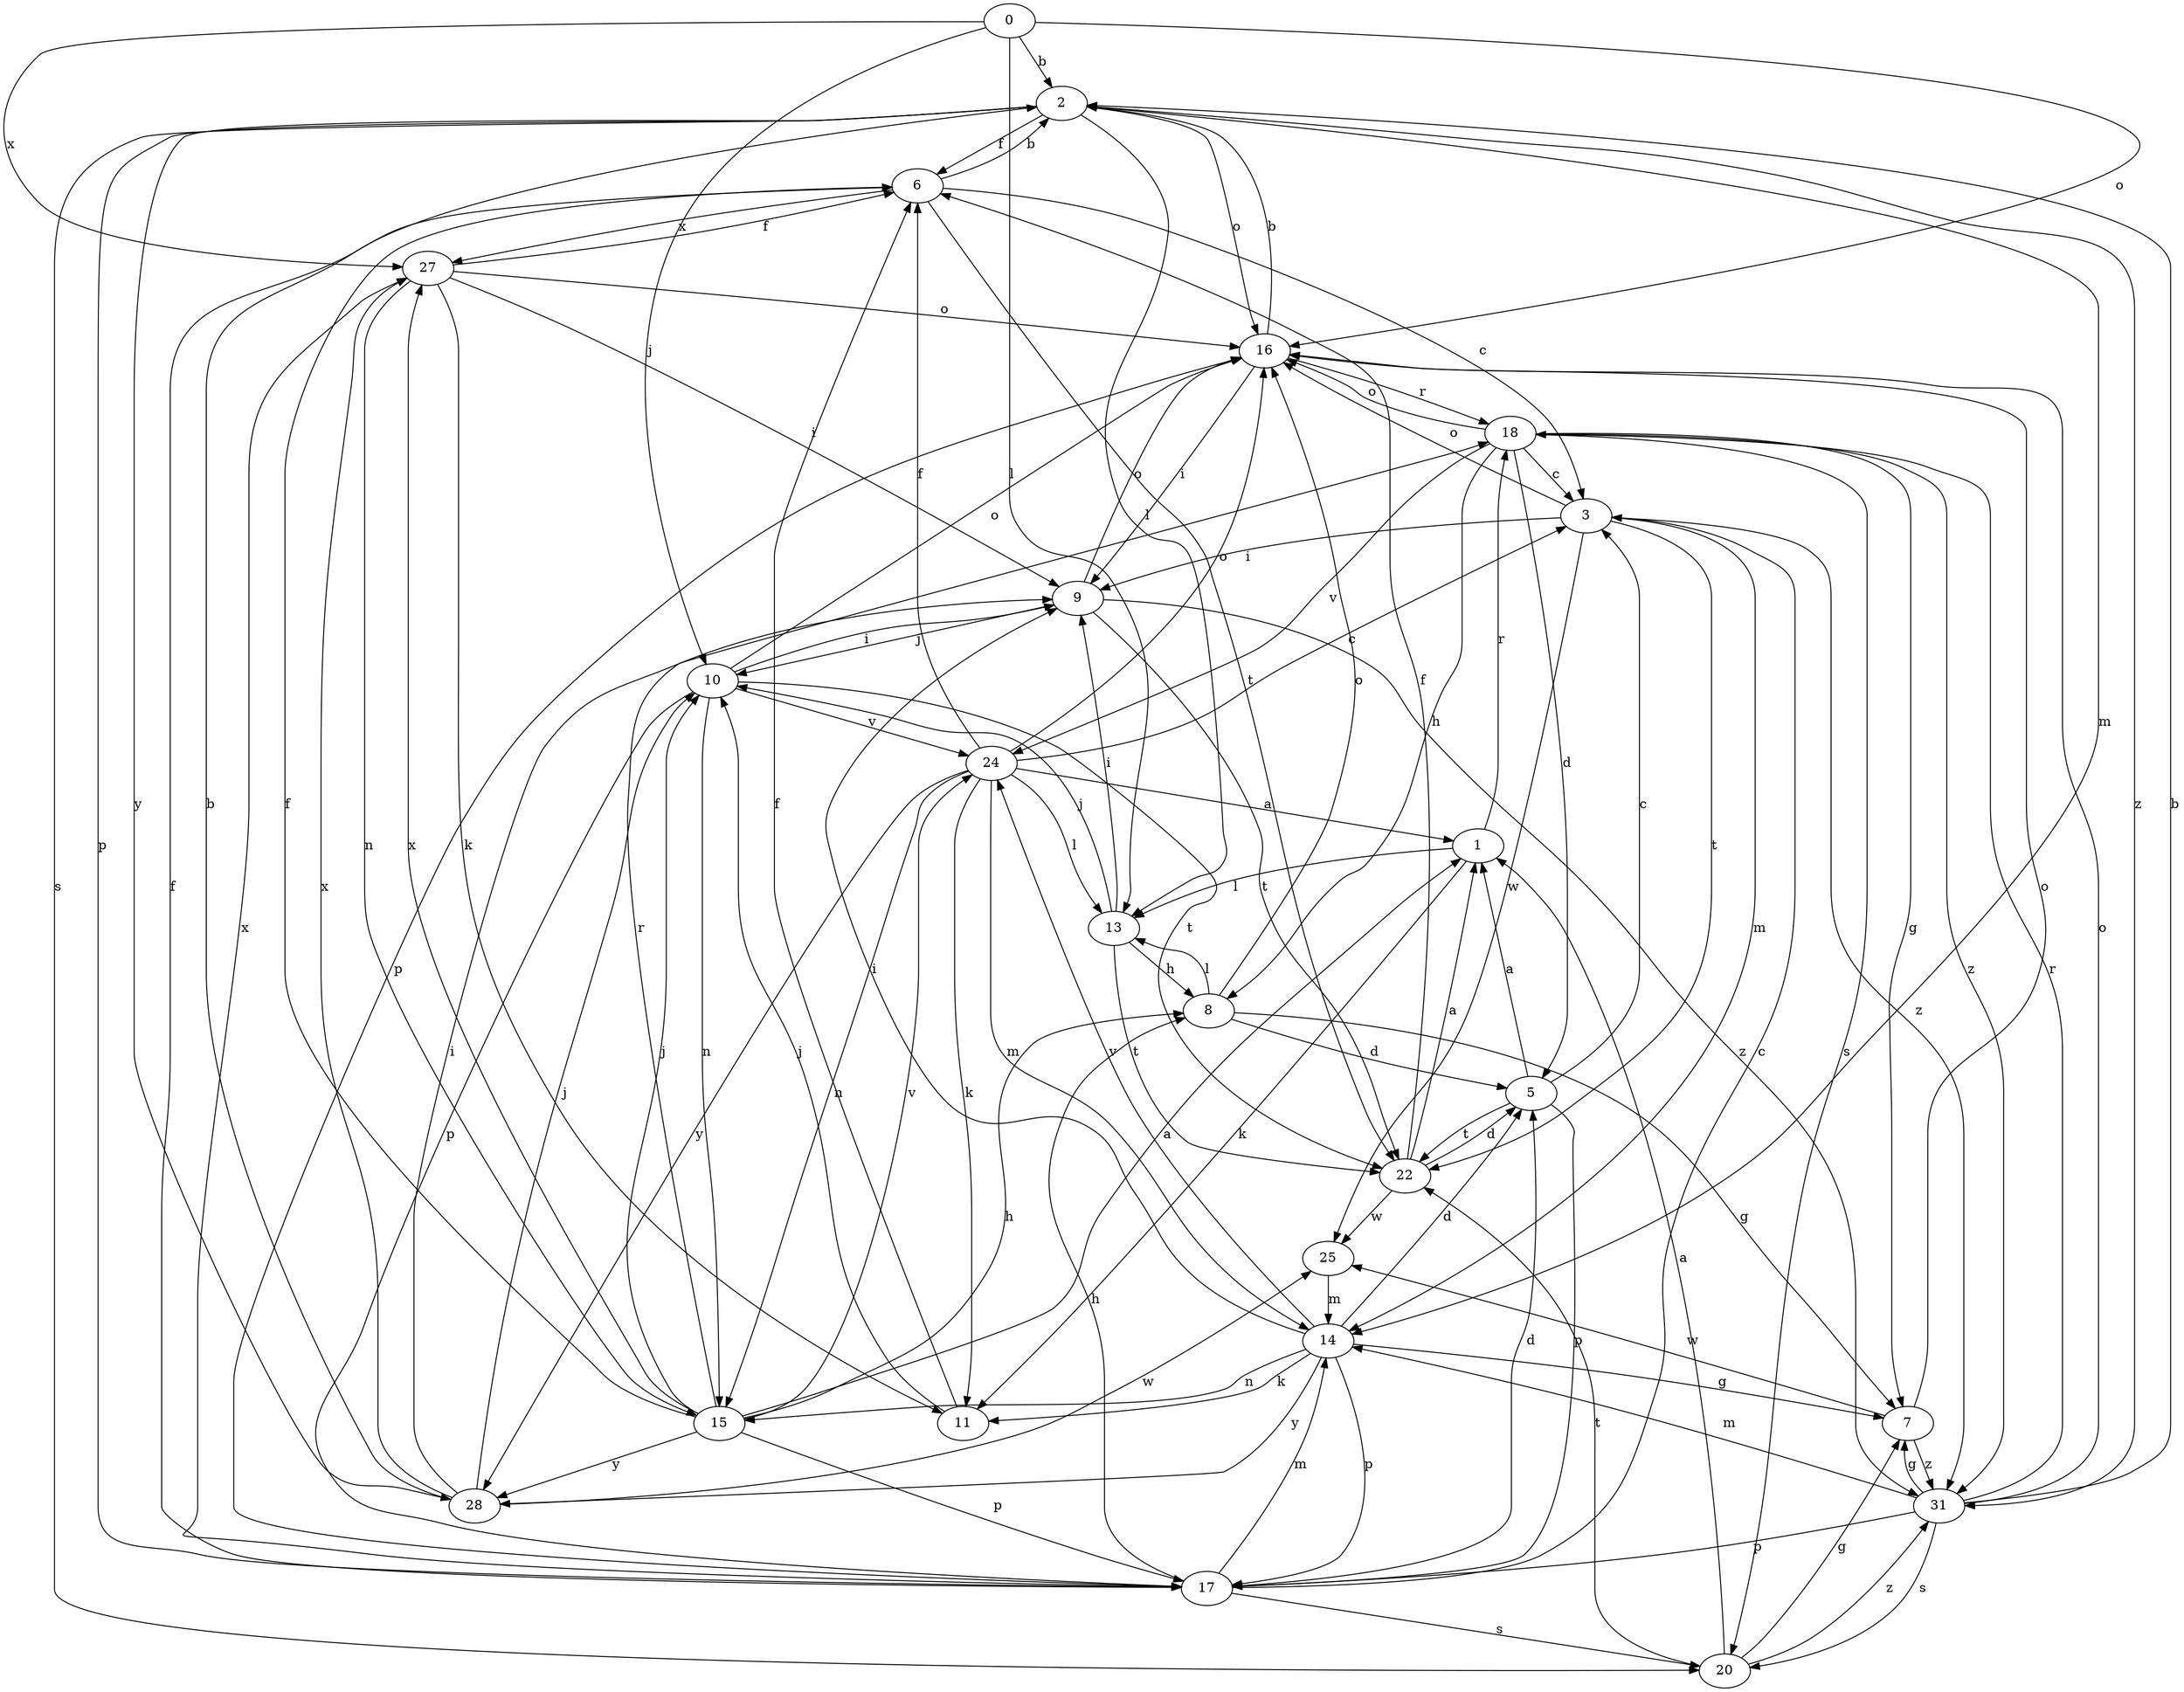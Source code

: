 strict digraph  {
0;
1;
2;
3;
5;
6;
7;
8;
9;
10;
11;
13;
14;
15;
16;
17;
18;
20;
22;
24;
25;
27;
28;
31;
0 -> 2  [label=b];
0 -> 10  [label=j];
0 -> 13  [label=l];
0 -> 16  [label=o];
0 -> 27  [label=x];
1 -> 11  [label=k];
1 -> 13  [label=l];
1 -> 18  [label=r];
2 -> 6  [label=f];
2 -> 13  [label=l];
2 -> 14  [label=m];
2 -> 16  [label=o];
2 -> 17  [label=p];
2 -> 20  [label=s];
2 -> 28  [label=y];
2 -> 31  [label=z];
3 -> 9  [label=i];
3 -> 14  [label=m];
3 -> 16  [label=o];
3 -> 22  [label=t];
3 -> 25  [label=w];
3 -> 31  [label=z];
5 -> 1  [label=a];
5 -> 3  [label=c];
5 -> 17  [label=p];
5 -> 22  [label=t];
6 -> 2  [label=b];
6 -> 3  [label=c];
6 -> 22  [label=t];
6 -> 27  [label=x];
7 -> 16  [label=o];
7 -> 25  [label=w];
7 -> 31  [label=z];
8 -> 5  [label=d];
8 -> 7  [label=g];
8 -> 13  [label=l];
8 -> 16  [label=o];
9 -> 10  [label=j];
9 -> 16  [label=o];
9 -> 22  [label=t];
9 -> 31  [label=z];
10 -> 9  [label=i];
10 -> 15  [label=n];
10 -> 16  [label=o];
10 -> 17  [label=p];
10 -> 22  [label=t];
10 -> 24  [label=v];
11 -> 6  [label=f];
11 -> 10  [label=j];
13 -> 8  [label=h];
13 -> 9  [label=i];
13 -> 10  [label=j];
13 -> 22  [label=t];
14 -> 5  [label=d];
14 -> 7  [label=g];
14 -> 9  [label=i];
14 -> 11  [label=k];
14 -> 15  [label=n];
14 -> 17  [label=p];
14 -> 24  [label=v];
14 -> 28  [label=y];
15 -> 1  [label=a];
15 -> 6  [label=f];
15 -> 8  [label=h];
15 -> 10  [label=j];
15 -> 17  [label=p];
15 -> 18  [label=r];
15 -> 24  [label=v];
15 -> 27  [label=x];
15 -> 28  [label=y];
16 -> 2  [label=b];
16 -> 9  [label=i];
16 -> 17  [label=p];
16 -> 18  [label=r];
17 -> 3  [label=c];
17 -> 5  [label=d];
17 -> 6  [label=f];
17 -> 8  [label=h];
17 -> 14  [label=m];
17 -> 20  [label=s];
17 -> 27  [label=x];
18 -> 3  [label=c];
18 -> 5  [label=d];
18 -> 7  [label=g];
18 -> 8  [label=h];
18 -> 16  [label=o];
18 -> 20  [label=s];
18 -> 24  [label=v];
18 -> 31  [label=z];
20 -> 1  [label=a];
20 -> 7  [label=g];
20 -> 22  [label=t];
20 -> 31  [label=z];
22 -> 1  [label=a];
22 -> 5  [label=d];
22 -> 6  [label=f];
22 -> 25  [label=w];
24 -> 1  [label=a];
24 -> 3  [label=c];
24 -> 6  [label=f];
24 -> 11  [label=k];
24 -> 13  [label=l];
24 -> 14  [label=m];
24 -> 15  [label=n];
24 -> 16  [label=o];
24 -> 28  [label=y];
25 -> 14  [label=m];
27 -> 6  [label=f];
27 -> 9  [label=i];
27 -> 11  [label=k];
27 -> 15  [label=n];
27 -> 16  [label=o];
28 -> 2  [label=b];
28 -> 9  [label=i];
28 -> 10  [label=j];
28 -> 25  [label=w];
28 -> 27  [label=x];
31 -> 2  [label=b];
31 -> 7  [label=g];
31 -> 14  [label=m];
31 -> 16  [label=o];
31 -> 17  [label=p];
31 -> 18  [label=r];
31 -> 20  [label=s];
}
